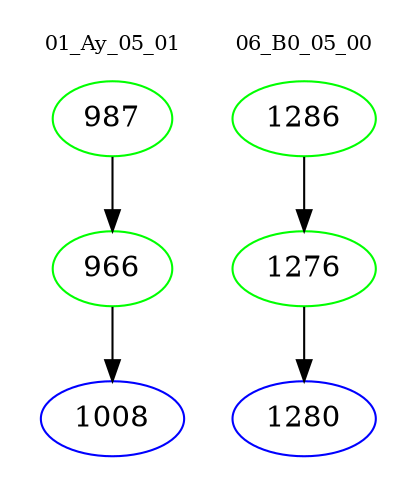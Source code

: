 digraph{
subgraph cluster_0 {
color = white
label = "01_Ay_05_01";
fontsize=10;
T0_987 [label="987", color="green"]
T0_987 -> T0_966 [color="black"]
T0_966 [label="966", color="green"]
T0_966 -> T0_1008 [color="black"]
T0_1008 [label="1008", color="blue"]
}
subgraph cluster_1 {
color = white
label = "06_B0_05_00";
fontsize=10;
T1_1286 [label="1286", color="green"]
T1_1286 -> T1_1276 [color="black"]
T1_1276 [label="1276", color="green"]
T1_1276 -> T1_1280 [color="black"]
T1_1280 [label="1280", color="blue"]
}
}
